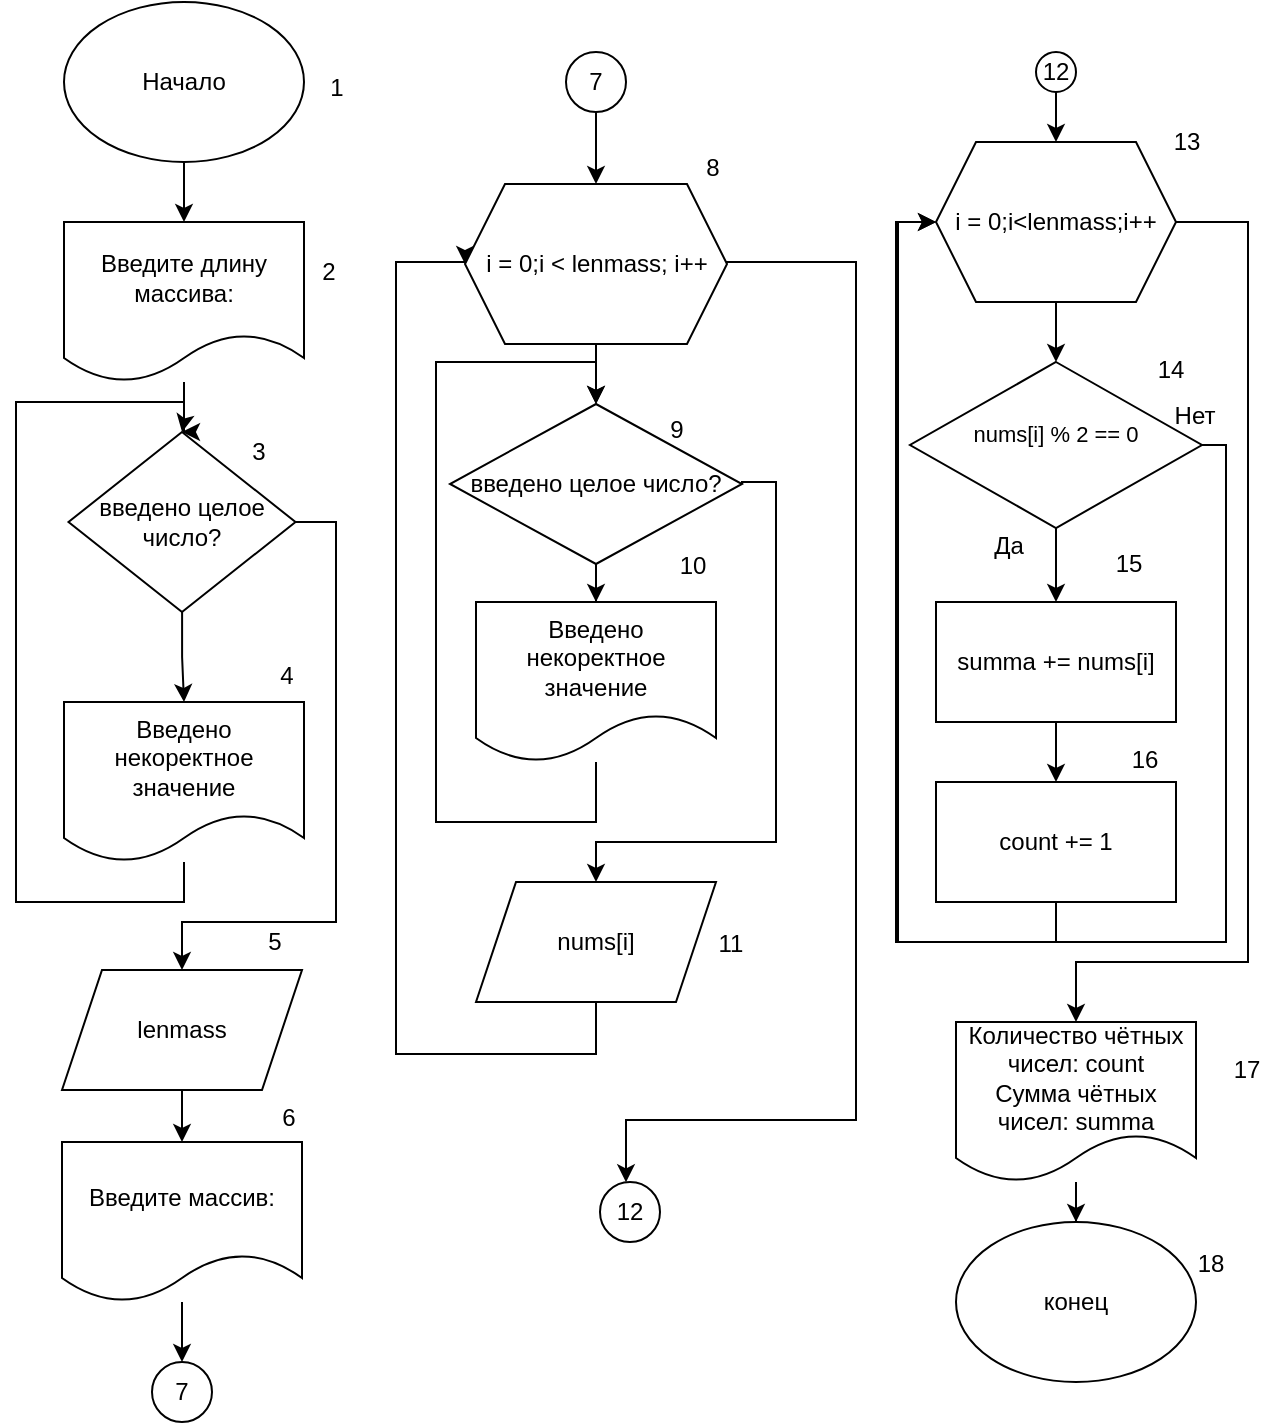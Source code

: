 <mxfile version="24.7.8">
  <diagram name="Страница — 1" id="XgxFCHNT0tUZBNWSLZxV">
    <mxGraphModel dx="1751" dy="762" grid="0" gridSize="10" guides="1" tooltips="1" connect="1" arrows="1" fold="1" page="0" pageScale="1" pageWidth="827" pageHeight="1169" math="0" shadow="0">
      <root>
        <mxCell id="0" />
        <mxCell id="1" parent="0" />
        <mxCell id="LBwWEz1FVwALZOgoAv8b-7" value="" style="edgeStyle=orthogonalEdgeStyle;rounded=0;orthogonalLoop=1;jettySize=auto;html=1;" parent="1" source="LBwWEz1FVwALZOgoAv8b-1" target="LBwWEz1FVwALZOgoAv8b-5" edge="1">
          <mxGeometry relative="1" as="geometry" />
        </mxCell>
        <mxCell id="LBwWEz1FVwALZOgoAv8b-1" value="Начало" style="ellipse;whiteSpace=wrap;html=1;" parent="1" vertex="1">
          <mxGeometry x="44" y="50" width="120" height="80" as="geometry" />
        </mxCell>
        <mxCell id="LBwWEz1FVwALZOgoAv8b-9" value="" style="edgeStyle=orthogonalEdgeStyle;rounded=0;orthogonalLoop=1;jettySize=auto;html=1;" parent="1" source="LBwWEz1FVwALZOgoAv8b-3" target="LBwWEz1FVwALZOgoAv8b-4" edge="1">
          <mxGeometry relative="1" as="geometry" />
        </mxCell>
        <mxCell id="LBwWEz1FVwALZOgoAv8b-14" style="edgeStyle=orthogonalEdgeStyle;rounded=0;orthogonalLoop=1;jettySize=auto;html=1;" parent="1" source="LBwWEz1FVwALZOgoAv8b-3" target="LBwWEz1FVwALZOgoAv8b-6" edge="1">
          <mxGeometry relative="1" as="geometry">
            <Array as="points">
              <mxPoint x="180" y="310" />
              <mxPoint x="180" y="510" />
              <mxPoint x="103" y="510" />
            </Array>
          </mxGeometry>
        </mxCell>
        <mxCell id="LBwWEz1FVwALZOgoAv8b-3" value="введено целое число?" style="rhombus;whiteSpace=wrap;html=1;" parent="1" vertex="1">
          <mxGeometry x="46.25" y="265" width="113.5" height="90" as="geometry" />
        </mxCell>
        <mxCell id="LBwWEz1FVwALZOgoAv8b-13" style="edgeStyle=orthogonalEdgeStyle;rounded=0;orthogonalLoop=1;jettySize=auto;html=1;entryX=0.5;entryY=0;entryDx=0;entryDy=0;" parent="1" source="LBwWEz1FVwALZOgoAv8b-4" target="LBwWEz1FVwALZOgoAv8b-3" edge="1">
          <mxGeometry relative="1" as="geometry">
            <Array as="points">
              <mxPoint x="104" y="500" />
              <mxPoint x="20" y="500" />
              <mxPoint x="20" y="250" />
              <mxPoint x="104" y="250" />
            </Array>
          </mxGeometry>
        </mxCell>
        <mxCell id="LBwWEz1FVwALZOgoAv8b-4" value="Введено некоректное значение" style="shape=document;whiteSpace=wrap;html=1;boundedLbl=1;" parent="1" vertex="1">
          <mxGeometry x="44" y="400" width="120" height="80" as="geometry" />
        </mxCell>
        <mxCell id="LBwWEz1FVwALZOgoAv8b-8" value="" style="edgeStyle=orthogonalEdgeStyle;rounded=0;orthogonalLoop=1;jettySize=auto;html=1;" parent="1" source="LBwWEz1FVwALZOgoAv8b-5" target="LBwWEz1FVwALZOgoAv8b-3" edge="1">
          <mxGeometry relative="1" as="geometry" />
        </mxCell>
        <mxCell id="LBwWEz1FVwALZOgoAv8b-5" value="Введите длину массива:" style="shape=document;whiteSpace=wrap;html=1;boundedLbl=1;" parent="1" vertex="1">
          <mxGeometry x="44" y="160" width="120" height="80" as="geometry" />
        </mxCell>
        <mxCell id="bmEGlPsIjCVy9guxLpB3-12" value="" style="edgeStyle=orthogonalEdgeStyle;rounded=0;orthogonalLoop=1;jettySize=auto;html=1;" parent="1" source="LBwWEz1FVwALZOgoAv8b-6" target="bmEGlPsIjCVy9guxLpB3-2" edge="1">
          <mxGeometry relative="1" as="geometry" />
        </mxCell>
        <mxCell id="LBwWEz1FVwALZOgoAv8b-6" value="lenmass" style="shape=parallelogram;perimeter=parallelogramPerimeter;whiteSpace=wrap;html=1;fixedSize=1;" parent="1" vertex="1">
          <mxGeometry x="43" y="534" width="120" height="60" as="geometry" />
        </mxCell>
        <mxCell id="bmEGlPsIjCVy9guxLpB3-1" value="nums[i]" style="shape=parallelogram;perimeter=parallelogramPerimeter;whiteSpace=wrap;html=1;fixedSize=1;" parent="1" vertex="1">
          <mxGeometry x="250" y="490" width="120" height="60" as="geometry" />
        </mxCell>
        <mxCell id="bmEGlPsIjCVy9guxLpB3-27" value="" style="edgeStyle=orthogonalEdgeStyle;rounded=0;orthogonalLoop=1;jettySize=auto;html=1;" parent="1" source="bmEGlPsIjCVy9guxLpB3-2" target="bmEGlPsIjCVy9guxLpB3-14" edge="1">
          <mxGeometry relative="1" as="geometry" />
        </mxCell>
        <mxCell id="bmEGlPsIjCVy9guxLpB3-2" value="Введите массив:" style="shape=document;whiteSpace=wrap;html=1;boundedLbl=1;" parent="1" vertex="1">
          <mxGeometry x="43" y="620" width="120" height="80" as="geometry" />
        </mxCell>
        <mxCell id="bmEGlPsIjCVy9guxLpB3-20" value="" style="edgeStyle=orthogonalEdgeStyle;rounded=0;orthogonalLoop=1;jettySize=auto;html=1;" parent="1" source="bmEGlPsIjCVy9guxLpB3-4" target="bmEGlPsIjCVy9guxLpB3-7" edge="1">
          <mxGeometry relative="1" as="geometry" />
        </mxCell>
        <mxCell id="bmEGlPsIjCVy9guxLpB3-23" style="edgeStyle=orthogonalEdgeStyle;rounded=0;orthogonalLoop=1;jettySize=auto;html=1;" parent="1" source="bmEGlPsIjCVy9guxLpB3-4" target="bmEGlPsIjCVy9guxLpB3-10" edge="1">
          <mxGeometry relative="1" as="geometry">
            <Array as="points">
              <mxPoint x="636" y="160" />
              <mxPoint x="636" y="530" />
              <mxPoint x="550" y="530" />
            </Array>
          </mxGeometry>
        </mxCell>
        <mxCell id="bmEGlPsIjCVy9guxLpB3-4" value="i = 0;i&amp;lt;lenmass;i++" style="shape=hexagon;perimeter=hexagonPerimeter2;whiteSpace=wrap;html=1;fixedSize=1;" parent="1" vertex="1">
          <mxGeometry x="480" y="120" width="120" height="80" as="geometry" />
        </mxCell>
        <mxCell id="bmEGlPsIjCVy9guxLpB3-21" value="" style="edgeStyle=orthogonalEdgeStyle;rounded=0;orthogonalLoop=1;jettySize=auto;html=1;" parent="1" source="bmEGlPsIjCVy9guxLpB3-7" target="bmEGlPsIjCVy9guxLpB3-8" edge="1">
          <mxGeometry relative="1" as="geometry" />
        </mxCell>
        <mxCell id="bmEGlPsIjCVy9guxLpB3-54" style="edgeStyle=orthogonalEdgeStyle;rounded=0;orthogonalLoop=1;jettySize=auto;html=1;entryX=0;entryY=0.5;entryDx=0;entryDy=0;" parent="1" source="bmEGlPsIjCVy9guxLpB3-7" target="bmEGlPsIjCVy9guxLpB3-4" edge="1">
          <mxGeometry relative="1" as="geometry">
            <Array as="points">
              <mxPoint x="625" y="272" />
              <mxPoint x="625" y="520" />
              <mxPoint x="461" y="520" />
              <mxPoint x="461" y="160" />
            </Array>
          </mxGeometry>
        </mxCell>
        <mxCell id="bmEGlPsIjCVy9guxLpB3-7" value="&lt;font style=&quot;font-size: 11px;&quot;&gt;nums[i] % 2 == 0&lt;/font&gt;&lt;div style=&quot;font-size: 11px;&quot;&gt;&lt;br&gt;&lt;/div&gt;" style="rhombus;whiteSpace=wrap;html=1;" parent="1" vertex="1">
          <mxGeometry x="467" y="230" width="146" height="83" as="geometry" />
        </mxCell>
        <mxCell id="bmEGlPsIjCVy9guxLpB3-22" value="" style="edgeStyle=orthogonalEdgeStyle;rounded=0;orthogonalLoop=1;jettySize=auto;html=1;" parent="1" source="bmEGlPsIjCVy9guxLpB3-8" target="bmEGlPsIjCVy9guxLpB3-9" edge="1">
          <mxGeometry relative="1" as="geometry" />
        </mxCell>
        <mxCell id="bmEGlPsIjCVy9guxLpB3-8" value="summa += nums[i]" style="rounded=0;whiteSpace=wrap;html=1;" parent="1" vertex="1">
          <mxGeometry x="480" y="350" width="120" height="60" as="geometry" />
        </mxCell>
        <mxCell id="bmEGlPsIjCVy9guxLpB3-51" style="edgeStyle=orthogonalEdgeStyle;rounded=0;orthogonalLoop=1;jettySize=auto;html=1;entryX=0;entryY=0.5;entryDx=0;entryDy=0;" parent="1" source="bmEGlPsIjCVy9guxLpB3-9" target="bmEGlPsIjCVy9guxLpB3-4" edge="1">
          <mxGeometry relative="1" as="geometry">
            <Array as="points">
              <mxPoint x="540" y="520" />
              <mxPoint x="460" y="520" />
              <mxPoint x="460" y="160" />
            </Array>
          </mxGeometry>
        </mxCell>
        <mxCell id="bmEGlPsIjCVy9guxLpB3-9" value="count += 1" style="rounded=0;whiteSpace=wrap;html=1;" parent="1" vertex="1">
          <mxGeometry x="480" y="440" width="120" height="60" as="geometry" />
        </mxCell>
        <mxCell id="bmEGlPsIjCVy9guxLpB3-24" value="" style="edgeStyle=orthogonalEdgeStyle;rounded=0;orthogonalLoop=1;jettySize=auto;html=1;" parent="1" source="bmEGlPsIjCVy9guxLpB3-10" target="bmEGlPsIjCVy9guxLpB3-11" edge="1">
          <mxGeometry relative="1" as="geometry" />
        </mxCell>
        <mxCell id="bmEGlPsIjCVy9guxLpB3-10" value="&lt;div&gt;Количество чётных чисел: count&lt;/div&gt;&lt;div&gt;Сумма чётных чисел: summa&lt;/div&gt;" style="shape=document;whiteSpace=wrap;html=1;boundedLbl=1;" parent="1" vertex="1">
          <mxGeometry x="490" y="560" width="120" height="80" as="geometry" />
        </mxCell>
        <mxCell id="bmEGlPsIjCVy9guxLpB3-11" value="конец" style="ellipse;whiteSpace=wrap;html=1;" parent="1" vertex="1">
          <mxGeometry x="490" y="660" width="120" height="80" as="geometry" />
        </mxCell>
        <mxCell id="bmEGlPsIjCVy9guxLpB3-14" value="7" style="ellipse;whiteSpace=wrap;html=1;aspect=fixed;" parent="1" vertex="1">
          <mxGeometry x="88" y="730" width="30" height="30" as="geometry" />
        </mxCell>
        <mxCell id="bmEGlPsIjCVy9guxLpB3-30" value="" style="edgeStyle=orthogonalEdgeStyle;rounded=0;orthogonalLoop=1;jettySize=auto;html=1;" parent="1" source="bmEGlPsIjCVy9guxLpB3-28" target="bmEGlPsIjCVy9guxLpB3-29" edge="1">
          <mxGeometry relative="1" as="geometry" />
        </mxCell>
        <mxCell id="bmEGlPsIjCVy9guxLpB3-28" value="7" style="ellipse;whiteSpace=wrap;html=1;aspect=fixed;" parent="1" vertex="1">
          <mxGeometry x="295" y="75" width="30" height="30" as="geometry" />
        </mxCell>
        <mxCell id="bmEGlPsIjCVy9guxLpB3-32" value="" style="edgeStyle=orthogonalEdgeStyle;rounded=0;orthogonalLoop=1;jettySize=auto;html=1;" parent="1" source="bmEGlPsIjCVy9guxLpB3-29" target="bmEGlPsIjCVy9guxLpB3-31" edge="1">
          <mxGeometry relative="1" as="geometry" />
        </mxCell>
        <mxCell id="bmEGlPsIjCVy9guxLpB3-48" style="edgeStyle=orthogonalEdgeStyle;rounded=0;orthogonalLoop=1;jettySize=auto;html=1;" parent="1" source="bmEGlPsIjCVy9guxLpB3-29" target="bmEGlPsIjCVy9guxLpB3-47" edge="1">
          <mxGeometry relative="1" as="geometry">
            <Array as="points">
              <mxPoint x="440" y="180" />
              <mxPoint x="440" y="609" />
              <mxPoint x="325" y="609" />
            </Array>
          </mxGeometry>
        </mxCell>
        <mxCell id="bmEGlPsIjCVy9guxLpB3-29" value="i = 0;i &amp;lt; lenmass; i++" style="shape=hexagon;perimeter=hexagonPerimeter2;whiteSpace=wrap;html=1;fixedSize=1;" parent="1" vertex="1">
          <mxGeometry x="244.5" y="141" width="131" height="80" as="geometry" />
        </mxCell>
        <mxCell id="bmEGlPsIjCVy9guxLpB3-35" value="" style="edgeStyle=orthogonalEdgeStyle;rounded=0;orthogonalLoop=1;jettySize=auto;html=1;" parent="1" source="bmEGlPsIjCVy9guxLpB3-31" target="bmEGlPsIjCVy9guxLpB3-34" edge="1">
          <mxGeometry relative="1" as="geometry" />
        </mxCell>
        <mxCell id="bmEGlPsIjCVy9guxLpB3-37" style="edgeStyle=orthogonalEdgeStyle;rounded=0;orthogonalLoop=1;jettySize=auto;html=1;exitX=1;exitY=0.5;exitDx=0;exitDy=0;" parent="1" source="bmEGlPsIjCVy9guxLpB3-31" target="bmEGlPsIjCVy9guxLpB3-1" edge="1">
          <mxGeometry relative="1" as="geometry">
            <Array as="points">
              <mxPoint x="400" y="290" />
              <mxPoint x="400" y="470" />
              <mxPoint x="310" y="470" />
            </Array>
          </mxGeometry>
        </mxCell>
        <mxCell id="bmEGlPsIjCVy9guxLpB3-31" value="введено целое число?" style="rhombus;whiteSpace=wrap;html=1;" parent="1" vertex="1">
          <mxGeometry x="237" y="251" width="146" height="80" as="geometry" />
        </mxCell>
        <mxCell id="bmEGlPsIjCVy9guxLpB3-36" style="edgeStyle=orthogonalEdgeStyle;rounded=0;orthogonalLoop=1;jettySize=auto;html=1;entryX=0.5;entryY=0;entryDx=0;entryDy=0;" parent="1" source="bmEGlPsIjCVy9guxLpB3-34" target="bmEGlPsIjCVy9guxLpB3-31" edge="1">
          <mxGeometry relative="1" as="geometry">
            <Array as="points">
              <mxPoint x="310" y="460" />
              <mxPoint x="230" y="460" />
              <mxPoint x="230" y="230" />
              <mxPoint x="310" y="230" />
            </Array>
          </mxGeometry>
        </mxCell>
        <mxCell id="bmEGlPsIjCVy9guxLpB3-34" value="Введено некоректное значение" style="shape=document;whiteSpace=wrap;html=1;boundedLbl=1;" parent="1" vertex="1">
          <mxGeometry x="250" y="350" width="120" height="80" as="geometry" />
        </mxCell>
        <mxCell id="bmEGlPsIjCVy9guxLpB3-44" style="edgeStyle=orthogonalEdgeStyle;rounded=0;orthogonalLoop=1;jettySize=auto;html=1;entryX=0;entryY=0.5;entryDx=0;entryDy=0;exitX=0.5;exitY=1;exitDx=0;exitDy=0;" parent="1" source="bmEGlPsIjCVy9guxLpB3-1" target="bmEGlPsIjCVy9guxLpB3-29" edge="1">
          <mxGeometry relative="1" as="geometry">
            <mxPoint x="310" y="640" as="sourcePoint" />
            <Array as="points">
              <mxPoint x="310" y="576" />
              <mxPoint x="210" y="576" />
              <mxPoint x="210" y="180" />
            </Array>
          </mxGeometry>
        </mxCell>
        <mxCell id="bmEGlPsIjCVy9guxLpB3-47" value="12" style="ellipse;whiteSpace=wrap;html=1;aspect=fixed;" parent="1" vertex="1">
          <mxGeometry x="312" y="640" width="30" height="30" as="geometry" />
        </mxCell>
        <mxCell id="bmEGlPsIjCVy9guxLpB3-50" value="" style="edgeStyle=orthogonalEdgeStyle;rounded=0;orthogonalLoop=1;jettySize=auto;html=1;" parent="1" source="bmEGlPsIjCVy9guxLpB3-49" target="bmEGlPsIjCVy9guxLpB3-4" edge="1">
          <mxGeometry relative="1" as="geometry" />
        </mxCell>
        <mxCell id="bmEGlPsIjCVy9guxLpB3-49" value="12" style="ellipse;whiteSpace=wrap;html=1;aspect=fixed;" parent="1" vertex="1">
          <mxGeometry x="530" y="75" width="20" height="20" as="geometry" />
        </mxCell>
        <mxCell id="F63GCX22Ur10yCFfF220-1" value="1" style="text;html=1;align=center;verticalAlign=middle;resizable=0;points=[];autosize=1;strokeColor=none;fillColor=none;" parent="1" vertex="1">
          <mxGeometry x="167" y="80" width="25" height="26" as="geometry" />
        </mxCell>
        <mxCell id="F63GCX22Ur10yCFfF220-2" value="2" style="text;html=1;align=center;verticalAlign=middle;resizable=0;points=[];autosize=1;strokeColor=none;fillColor=none;" parent="1" vertex="1">
          <mxGeometry x="163" y="172" width="25" height="26" as="geometry" />
        </mxCell>
        <mxCell id="F63GCX22Ur10yCFfF220-3" value="3" style="text;html=1;align=center;verticalAlign=middle;resizable=0;points=[];autosize=1;strokeColor=none;fillColor=none;" parent="1" vertex="1">
          <mxGeometry x="128" y="262" width="25" height="26" as="geometry" />
        </mxCell>
        <mxCell id="F63GCX22Ur10yCFfF220-4" value="4" style="text;html=1;align=center;verticalAlign=middle;resizable=0;points=[];autosize=1;strokeColor=none;fillColor=none;" parent="1" vertex="1">
          <mxGeometry x="142" y="374" width="25" height="26" as="geometry" />
        </mxCell>
        <mxCell id="F63GCX22Ur10yCFfF220-5" value="5" style="text;html=1;align=center;verticalAlign=middle;resizable=0;points=[];autosize=1;strokeColor=none;fillColor=none;" parent="1" vertex="1">
          <mxGeometry x="136" y="507" width="25" height="26" as="geometry" />
        </mxCell>
        <mxCell id="F63GCX22Ur10yCFfF220-6" value="6" style="text;html=1;align=center;verticalAlign=middle;resizable=0;points=[];autosize=1;strokeColor=none;fillColor=none;" parent="1" vertex="1">
          <mxGeometry x="143" y="595" width="25" height="26" as="geometry" />
        </mxCell>
        <mxCell id="F63GCX22Ur10yCFfF220-7" value="8" style="text;html=1;align=center;verticalAlign=middle;resizable=0;points=[];autosize=1;strokeColor=none;fillColor=none;" parent="1" vertex="1">
          <mxGeometry x="355" y="120" width="25" height="26" as="geometry" />
        </mxCell>
        <mxCell id="F63GCX22Ur10yCFfF220-8" value="9" style="text;html=1;align=center;verticalAlign=middle;resizable=0;points=[];autosize=1;strokeColor=none;fillColor=none;" parent="1" vertex="1">
          <mxGeometry x="337" y="251" width="25" height="26" as="geometry" />
        </mxCell>
        <mxCell id="F63GCX22Ur10yCFfF220-9" value="10" style="text;html=1;align=center;verticalAlign=middle;resizable=0;points=[];autosize=1;strokeColor=none;fillColor=none;" parent="1" vertex="1">
          <mxGeometry x="342" y="319" width="31" height="26" as="geometry" />
        </mxCell>
        <mxCell id="F63GCX22Ur10yCFfF220-11" value="11" style="text;html=1;align=center;verticalAlign=middle;resizable=0;points=[];autosize=1;strokeColor=none;fillColor=none;" parent="1" vertex="1">
          <mxGeometry x="362" y="508" width="30" height="26" as="geometry" />
        </mxCell>
        <mxCell id="F63GCX22Ur10yCFfF220-12" value="13" style="text;html=1;align=center;verticalAlign=middle;resizable=0;points=[];autosize=1;strokeColor=none;fillColor=none;" parent="1" vertex="1">
          <mxGeometry x="589" y="107" width="31" height="26" as="geometry" />
        </mxCell>
        <mxCell id="F63GCX22Ur10yCFfF220-13" value="14" style="text;html=1;align=center;verticalAlign=middle;resizable=0;points=[];autosize=1;strokeColor=none;fillColor=none;" parent="1" vertex="1">
          <mxGeometry x="581" y="221" width="31" height="26" as="geometry" />
        </mxCell>
        <mxCell id="F63GCX22Ur10yCFfF220-14" value="15" style="text;html=1;align=center;verticalAlign=middle;resizable=0;points=[];autosize=1;strokeColor=none;fillColor=none;" parent="1" vertex="1">
          <mxGeometry x="560" y="318" width="31" height="26" as="geometry" />
        </mxCell>
        <mxCell id="F63GCX22Ur10yCFfF220-15" value="16" style="text;html=1;align=center;verticalAlign=middle;resizable=0;points=[];autosize=1;strokeColor=none;fillColor=none;" parent="1" vertex="1">
          <mxGeometry x="568" y="416" width="31" height="26" as="geometry" />
        </mxCell>
        <mxCell id="F63GCX22Ur10yCFfF220-16" value="17" style="text;html=1;align=center;verticalAlign=middle;resizable=0;points=[];autosize=1;strokeColor=none;fillColor=none;" parent="1" vertex="1">
          <mxGeometry x="619" y="571" width="31" height="26" as="geometry" />
        </mxCell>
        <mxCell id="F63GCX22Ur10yCFfF220-17" value="18" style="text;html=1;align=center;verticalAlign=middle;resizable=0;points=[];autosize=1;strokeColor=none;fillColor=none;" parent="1" vertex="1">
          <mxGeometry x="601" y="668" width="31" height="26" as="geometry" />
        </mxCell>
        <mxCell id="F63GCX22Ur10yCFfF220-18" value="Да" style="text;html=1;align=center;verticalAlign=middle;resizable=0;points=[];autosize=1;strokeColor=none;fillColor=none;" parent="1" vertex="1">
          <mxGeometry x="499" y="309" width="33" height="26" as="geometry" />
        </mxCell>
        <mxCell id="F63GCX22Ur10yCFfF220-19" value="Нет" style="text;html=1;align=center;verticalAlign=middle;resizable=0;points=[];autosize=1;strokeColor=none;fillColor=none;" parent="1" vertex="1">
          <mxGeometry x="590" y="244" width="38" height="26" as="geometry" />
        </mxCell>
      </root>
    </mxGraphModel>
  </diagram>
</mxfile>
